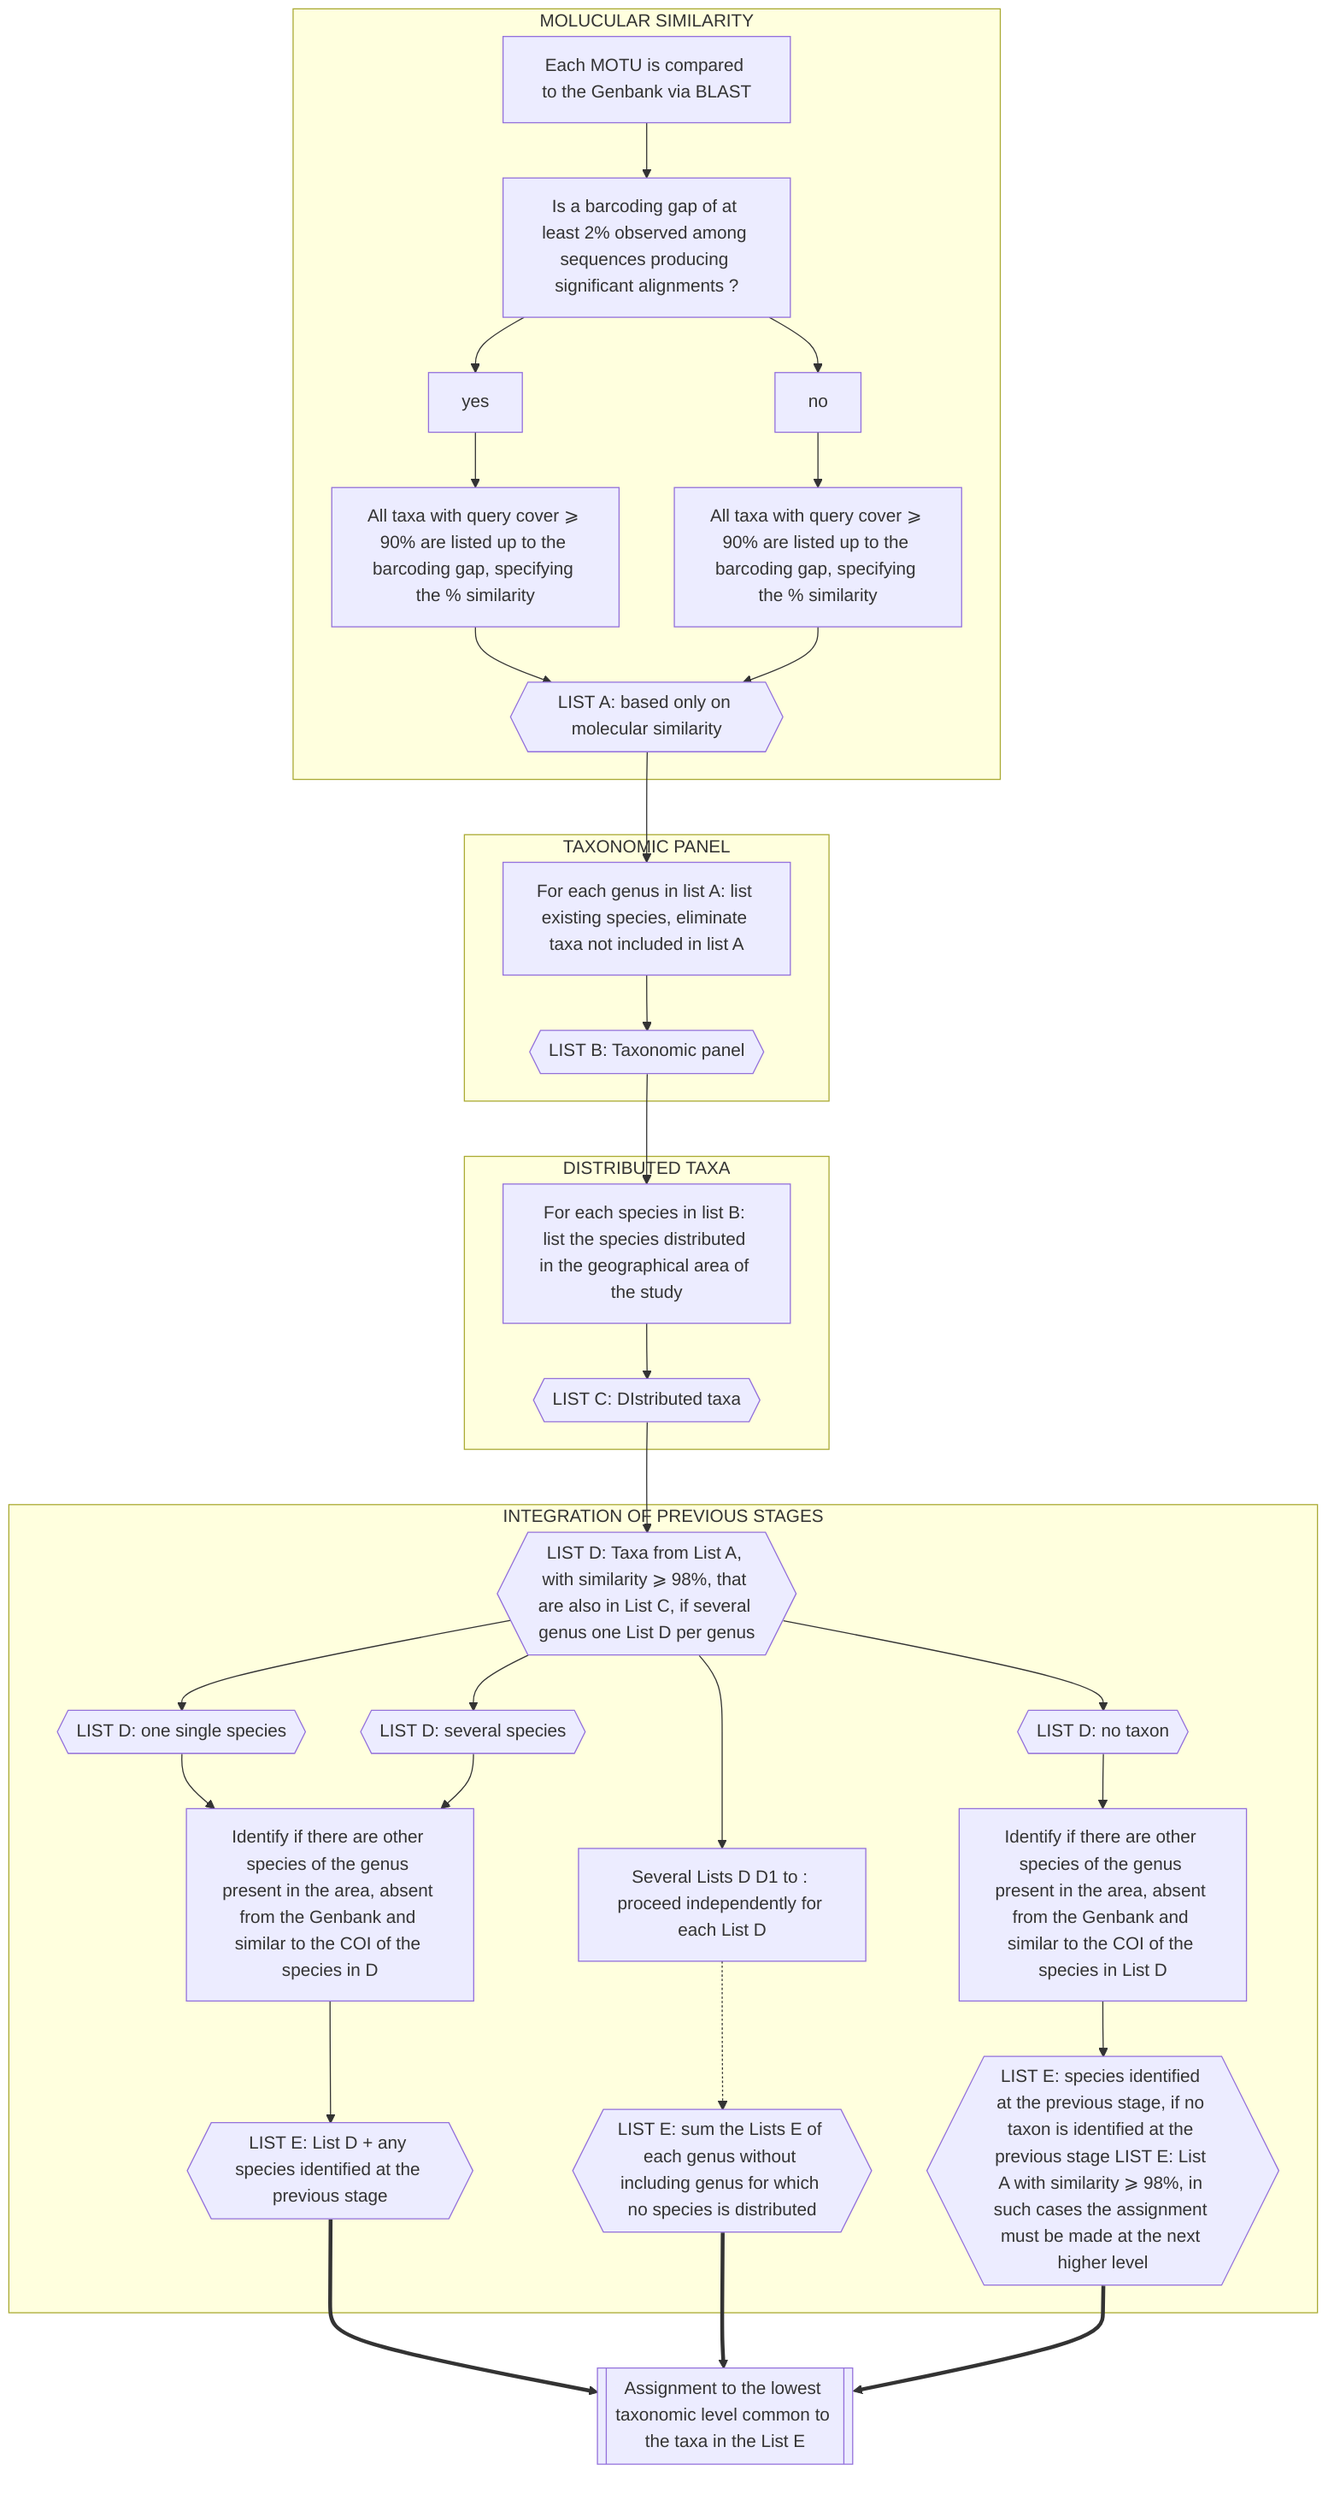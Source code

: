 flowchart TB
subgraph A[MOLUCULAR SIMILARITY]
    1[Each MOTU is compared to the Genbank via BLAST] --> 2[Is a barcoding gap of at least 2% observed among sequences producing significant alignments ?]
    2[Is a barcoding gap of at least 2% observed among sequences producing significant alignments ?] --> yes --> 3[All taxa with query cover ⩾ 90% are listed up to the barcoding gap, specifying the % similarity]
    2[Is a barcoding gap of at least 2% observed among sequences producing significant alignments ?] --> no --> 4[All taxa with query cover ⩾ 90% are listed up to the barcoding gap, specifying the % similarity]
    3 --> 5{{"LIST A: based only on molecular similarity"}}
    4 --> 5
end

subgraph B[TAXONOMIC PANEL]
    5 --> 6[For each genus in list A: list existing species, eliminate taxa not included in list A]
    6 --> 7{{"LIST B: Taxonomic panel"}}
end

subgraph C[DISTRIBUTED TAXA]
    7 --> 8[For each species in list B: list the species distributed in the geographical area of the study]
    8 --> 9{{"LIST C: DIstributed taxa"}}
end

subgraph D[INTEGRATION OF PREVIOUS STAGES]
    9 --> 10{{"LIST D: Taxa from List A, with similarity ⩾ 98%, that are also in List C, if several genus one List D per genus"}}
    
    10 --> 11{{"LIST D: one single species"}}
    10 --> 12{{"LIST D: several species"}}
    11 --> 13[Identify if there are other species of the genus present in the area, absent from the Genbank and similar to the COI of the species in D]
    12 --> 13
    13 --> 14{{"LIST E: List D + any species identified at the previous stage"}}

    10 --> 15[Several Lists D D1 to : proceed independently for each List D]
    15 -.-> 16{{"LIST E: sum the Lists E of each genus without including genus for which no species is distributed"}}

    10 --> 17{{"LIST D: no taxon"}}
    17 --> 18[Identify if there are other species of the genus present in the area, absent from the Genbank and similar to the COI of the species in List D]
    18 --> 19{{"LIST E: species identified at the previous stage, if no taxon is identified at the previous stage LIST E: List A with similarity ⩾ 98%, in such cases the assignment must be made at the next higher level"}}
end

    14 ==> 20[["Assignment to the lowest taxonomic level common to the taxa in the List E"]]
    16 ==> 20
    19 ==> 20